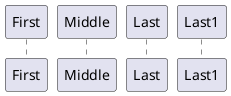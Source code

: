 
您可以使用关键字 order自定义顺序来打印参与者。

@startuml
participant Last order 30
participant Last1 order 100
participant Middle order 20
participant First order 10
@enduml